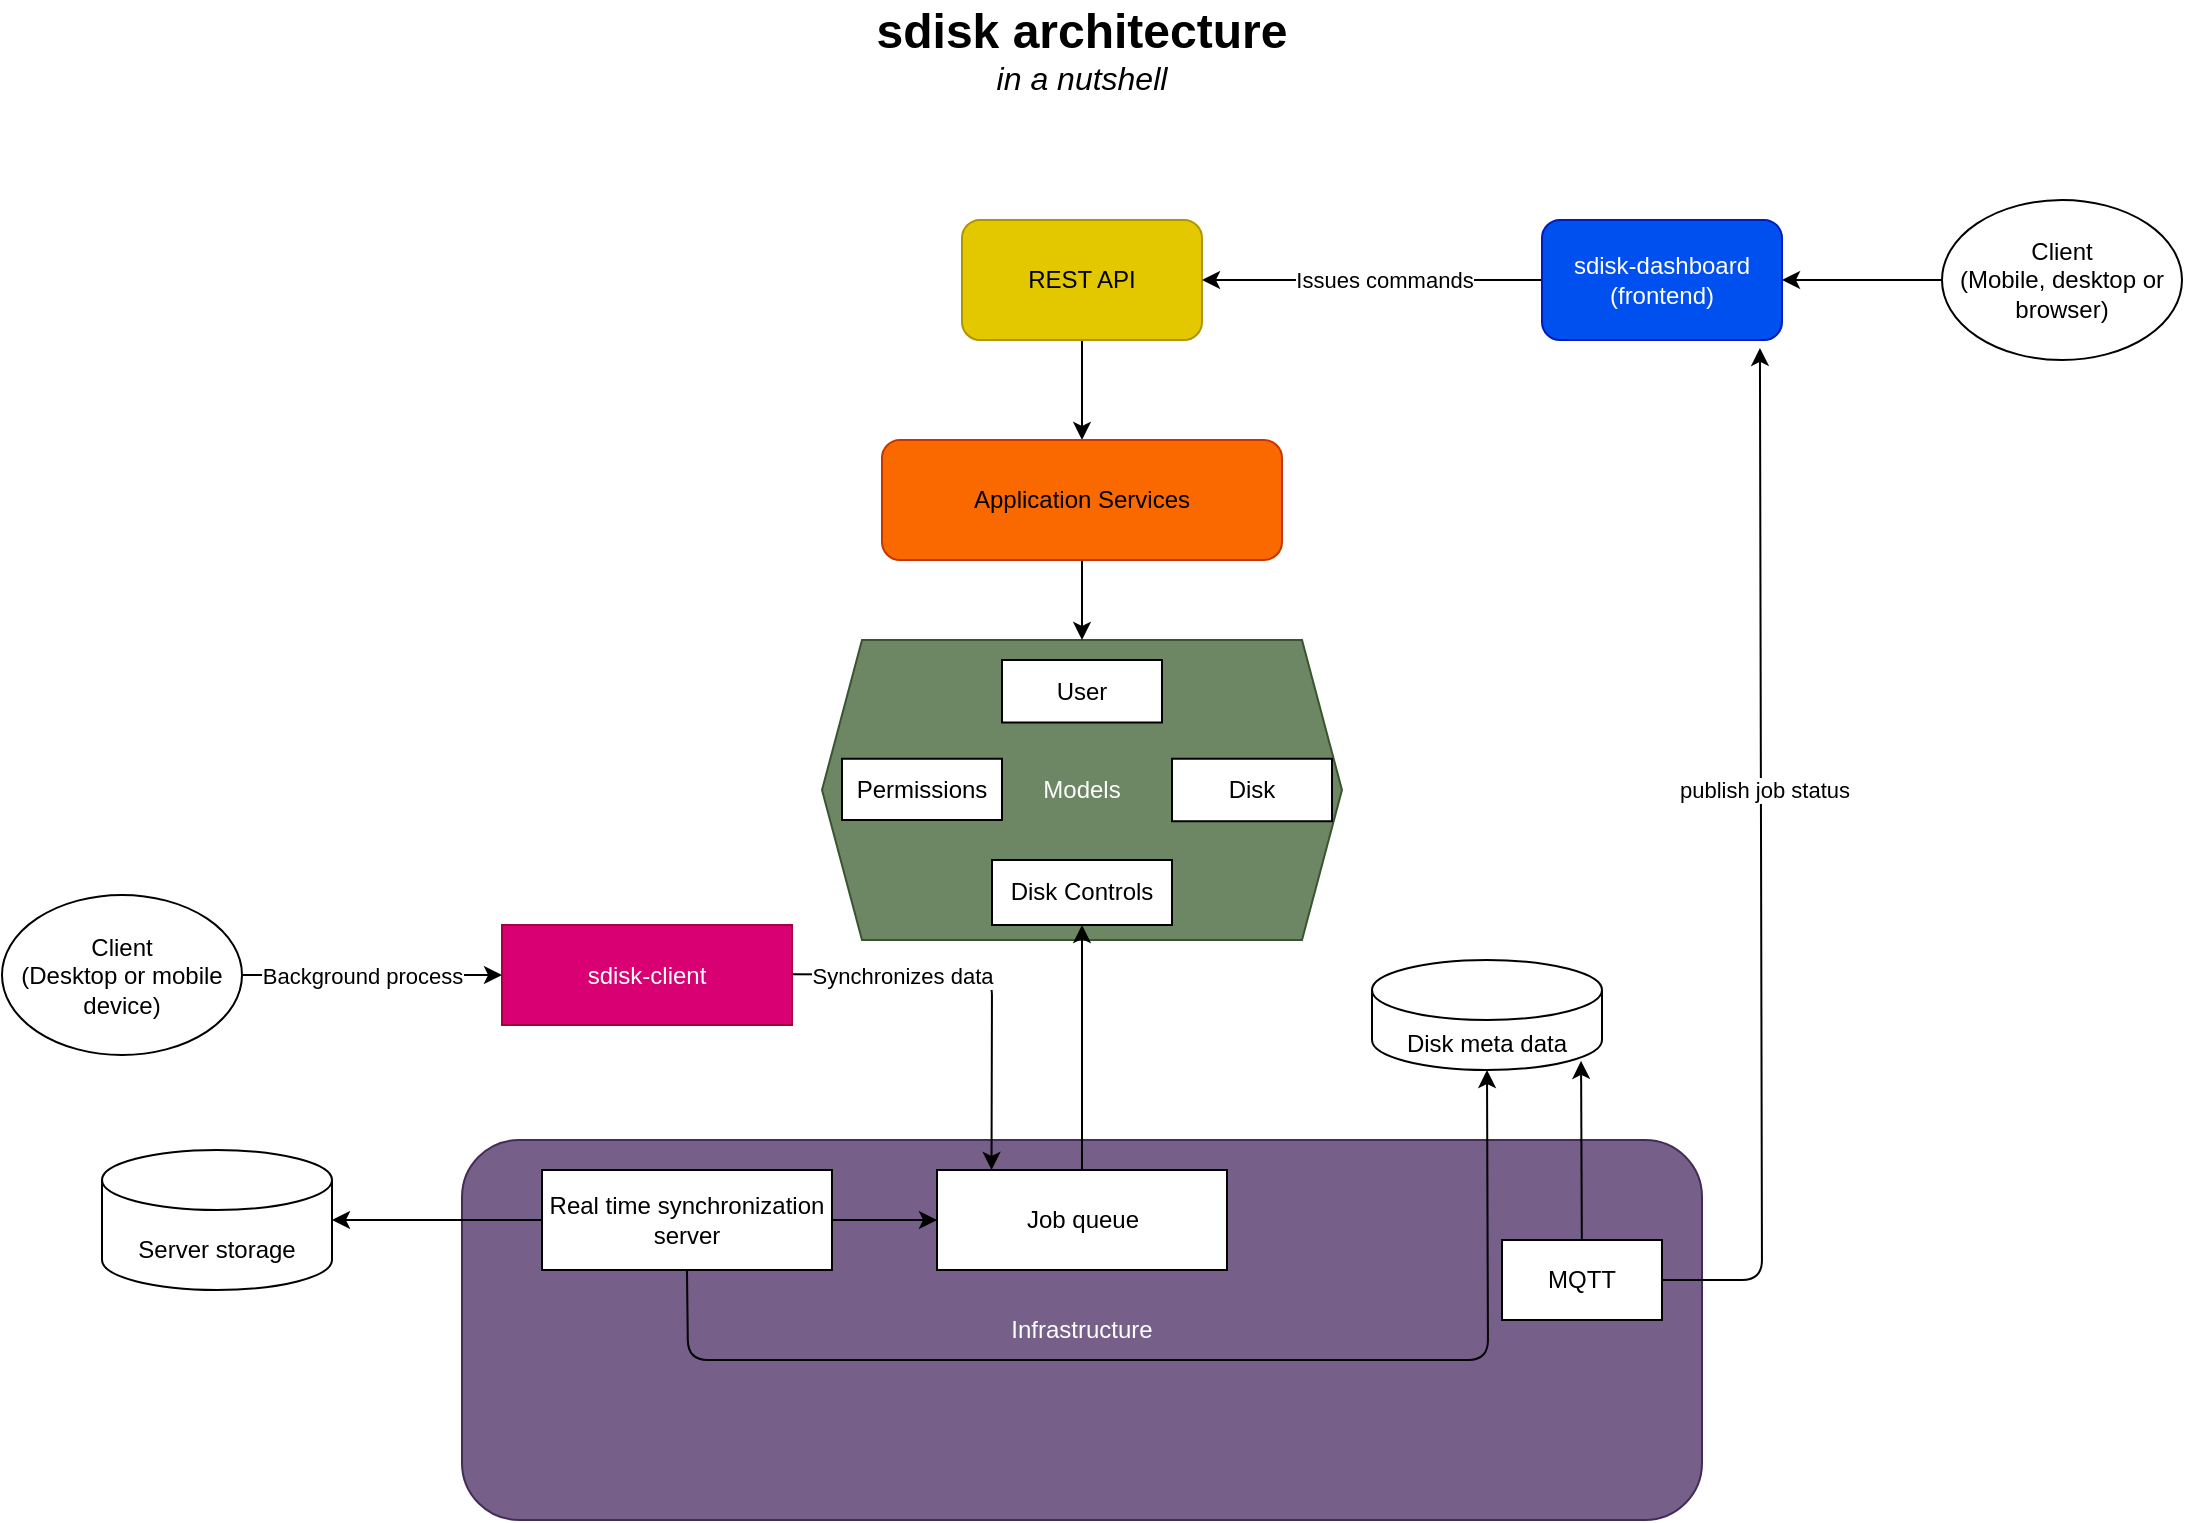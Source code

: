 <mxfile>
    <diagram id="x-1zOS60-aPn8_D1f6Lg" name="Page-1">
        <mxGraphModel dx="2936" dy="1767" grid="1" gridSize="10" guides="1" tooltips="1" connect="1" arrows="1" fold="1" page="1" pageScale="1" pageWidth="850" pageHeight="1100" math="0" shadow="0">
            <root>
                <mxCell id="0"/>
                <mxCell id="1" parent="0"/>
                <mxCell id="2" value="Models" style="shape=hexagon;perimeter=hexagonPerimeter2;whiteSpace=wrap;html=1;fixedSize=1;fillColor=#6d8764;fontColor=#ffffff;strokeColor=#3A5431;" parent="1" vertex="1">
                    <mxGeometry x="190" y="290" width="260" height="150" as="geometry"/>
                </mxCell>
                <mxCell id="6" style="edgeStyle=none;html=1;entryX=0.5;entryY=0;entryDx=0;entryDy=0;" parent="1" source="4" target="5" edge="1">
                    <mxGeometry relative="1" as="geometry"/>
                </mxCell>
                <mxCell id="4" value="REST API" style="rounded=1;whiteSpace=wrap;html=1;fillColor=#e3c800;fontColor=#000000;strokeColor=#B09500;" parent="1" vertex="1">
                    <mxGeometry x="260" y="80" width="120" height="60" as="geometry"/>
                </mxCell>
                <mxCell id="7" value="" style="edgeStyle=none;html=1;" parent="1" source="5" target="2" edge="1">
                    <mxGeometry relative="1" as="geometry"/>
                </mxCell>
                <mxCell id="5" value="Application Services" style="rounded=1;whiteSpace=wrap;html=1;fillColor=#fa6800;fontColor=#000000;strokeColor=#C73500;" parent="1" vertex="1">
                    <mxGeometry x="220" y="190" width="200" height="60" as="geometry"/>
                </mxCell>
                <mxCell id="8" value="Infrastructure" style="rounded=1;whiteSpace=wrap;html=1;fillColor=#76608a;fontColor=#ffffff;strokeColor=#432D57;" parent="1" vertex="1">
                    <mxGeometry x="10" y="540" width="620" height="190" as="geometry"/>
                </mxCell>
                <mxCell id="86" style="edgeStyle=none;html=1;fontSize=11;entryX=0.909;entryY=0.917;entryDx=0;entryDy=0;entryPerimeter=0;" parent="1" source="18" target="48" edge="1">
                    <mxGeometry relative="1" as="geometry">
                        <mxPoint x="570" y="500" as="targetPoint"/>
                    </mxGeometry>
                </mxCell>
                <mxCell id="89" style="edgeStyle=none;html=1;entryX=0.908;entryY=1.066;entryDx=0;entryDy=0;entryPerimeter=0;fontSize=11;" parent="1" source="18" target="59" edge="1">
                    <mxGeometry relative="1" as="geometry">
                        <Array as="points">
                            <mxPoint x="660" y="610"/>
                        </Array>
                    </mxGeometry>
                </mxCell>
                <mxCell id="90" value="publish job status" style="edgeLabel;html=1;align=center;verticalAlign=middle;resizable=0;points=[];fontSize=11;" parent="89" vertex="1" connectable="0">
                    <mxGeometry x="0.164" y="-2" relative="1" as="geometry">
                        <mxPoint x="-1" y="5" as="offset"/>
                    </mxGeometry>
                </mxCell>
                <mxCell id="18" value="MQTT" style="rounded=0;whiteSpace=wrap;html=1;" parent="1" vertex="1">
                    <mxGeometry x="530" y="590" width="80" height="40" as="geometry"/>
                </mxCell>
                <mxCell id="27" style="edgeStyle=none;html=1;entryX=0.5;entryY=1;entryDx=0;entryDy=0;" parent="1" source="19" target="26" edge="1">
                    <mxGeometry relative="1" as="geometry">
                        <Array as="points">
                            <mxPoint x="320" y="490"/>
                        </Array>
                    </mxGeometry>
                </mxCell>
                <mxCell id="19" value="Job queue" style="rounded=0;whiteSpace=wrap;html=1;" parent="1" vertex="1">
                    <mxGeometry x="247.5" y="555" width="145" height="50" as="geometry"/>
                </mxCell>
                <mxCell id="28" style="edgeStyle=none;html=1;exitX=1;exitY=0.5;exitDx=0;exitDy=0;entryX=0;entryY=0.5;entryDx=0;entryDy=0;" parent="1" source="22" target="19" edge="1">
                    <mxGeometry relative="1" as="geometry"/>
                </mxCell>
                <mxCell id="67" style="edgeStyle=none;html=1;entryX=1;entryY=0.5;entryDx=0;entryDy=0;entryPerimeter=0;fontSize=11;" parent="1" source="22" target="50" edge="1">
                    <mxGeometry relative="1" as="geometry"/>
                </mxCell>
                <mxCell id="68" style="edgeStyle=none;html=1;exitX=0.5;exitY=1;exitDx=0;exitDy=0;entryX=0.5;entryY=1;entryDx=0;entryDy=0;entryPerimeter=0;fontSize=11;" parent="1" source="22" target="48" edge="1">
                    <mxGeometry relative="1" as="geometry">
                        <Array as="points">
                            <mxPoint x="123" y="650"/>
                            <mxPoint x="523" y="650"/>
                        </Array>
                    </mxGeometry>
                </mxCell>
                <mxCell id="22" value="Real time synchronization server" style="rounded=0;whiteSpace=wrap;html=1;" parent="1" vertex="1">
                    <mxGeometry x="50" y="555" width="145" height="50" as="geometry"/>
                </mxCell>
                <mxCell id="26" value="Disk Controls" style="rounded=0;whiteSpace=wrap;html=1;" parent="1" vertex="1">
                    <mxGeometry x="275" y="400" width="90" height="32.5" as="geometry"/>
                </mxCell>
                <mxCell id="32" style="edgeStyle=none;html=1;entryX=1;entryY=0.5;entryDx=0;entryDy=0;" parent="1" source="29" target="59" edge="1">
                    <mxGeometry relative="1" as="geometry">
                        <mxPoint x="660" y="110" as="targetPoint"/>
                    </mxGeometry>
                </mxCell>
                <mxCell id="29" value="Client&lt;br&gt;(Mobile, desktop or browser)" style="ellipse;whiteSpace=wrap;html=1;" parent="1" vertex="1">
                    <mxGeometry x="750" y="70" width="120" height="80" as="geometry"/>
                </mxCell>
                <mxCell id="38" value="&lt;font style=&quot;&quot;&gt;&lt;b style=&quot;&quot;&gt;&lt;font style=&quot;font-size: 24px;&quot;&gt;sdisk architecture&lt;/font&gt;&lt;/b&gt;&lt;br&gt;&lt;i style=&quot;font-size: 16px;&quot;&gt;&lt;font style=&quot;font-size: 16px;&quot;&gt;in a nutshell&lt;/font&gt;&lt;/i&gt;&lt;br&gt;&lt;/font&gt;" style="text;html=1;strokeColor=none;fillColor=none;align=center;verticalAlign=middle;whiteSpace=wrap;rounded=0;" parent="1" vertex="1">
                    <mxGeometry x="175" y="-30" width="290" height="50" as="geometry"/>
                </mxCell>
                <mxCell id="41" value="Permissions" style="rounded=0;whiteSpace=wrap;html=1;" parent="1" vertex="1">
                    <mxGeometry x="200" y="349.38" width="80" height="30.62" as="geometry"/>
                </mxCell>
                <mxCell id="42" value="User" style="rounded=0;whiteSpace=wrap;html=1;" parent="1" vertex="1">
                    <mxGeometry x="280" y="300" width="80" height="31.25" as="geometry"/>
                </mxCell>
                <mxCell id="43" value="Disk" style="rounded=0;whiteSpace=wrap;html=1;" parent="1" vertex="1">
                    <mxGeometry x="365" y="349.37" width="80" height="31.25" as="geometry"/>
                </mxCell>
                <mxCell id="48" value="&lt;font style=&quot;font-size: 12px;&quot;&gt;Disk meta data&lt;/font&gt;" style="shape=cylinder3;whiteSpace=wrap;html=1;boundedLbl=1;backgroundOutline=1;size=15;fontSize=16;" parent="1" vertex="1">
                    <mxGeometry x="465" y="450" width="115" height="55" as="geometry"/>
                </mxCell>
                <mxCell id="50" value="&lt;span style=&quot;font-size: 12px;&quot;&gt;Server storage&lt;/span&gt;" style="shape=cylinder3;whiteSpace=wrap;html=1;boundedLbl=1;backgroundOutline=1;size=15;fontSize=16;" parent="1" vertex="1">
                    <mxGeometry x="-170" y="545" width="115" height="70" as="geometry"/>
                </mxCell>
                <mxCell id="79" style="edgeStyle=none;html=1;fontSize=11;entryX=0.188;entryY=0.008;entryDx=0;entryDy=0;exitX=1;exitY=0.5;exitDx=0;exitDy=0;entryPerimeter=0;" parent="1" edge="1">
                    <mxGeometry relative="1" as="geometry">
                        <mxPoint x="274.76" y="555.0" as="targetPoint"/>
                        <mxPoint x="175" y="457.1" as="sourcePoint"/>
                        <Array as="points">
                            <mxPoint x="275" y="457.6"/>
                        </Array>
                    </mxGeometry>
                </mxCell>
                <mxCell id="81" value="Synchronizes data" style="edgeLabel;html=1;align=center;verticalAlign=middle;resizable=0;points=[];fontSize=11;" parent="79" vertex="1" connectable="0">
                    <mxGeometry x="-0.162" y="2" relative="1" as="geometry">
                        <mxPoint x="-28" y="2" as="offset"/>
                    </mxGeometry>
                </mxCell>
                <mxCell id="87" style="edgeStyle=none;html=1;exitX=1;exitY=0.5;exitDx=0;exitDy=0;fontSize=11;" parent="1" source="52" edge="1">
                    <mxGeometry relative="1" as="geometry">
                        <mxPoint x="175.333" y="457.833" as="targetPoint"/>
                    </mxGeometry>
                </mxCell>
                <mxCell id="52" value="sdisk-client" style="rounded=0;whiteSpace=wrap;html=1;fillColor=#d80073;fontColor=#ffffff;strokeColor=#A50040;" parent="1" vertex="1">
                    <mxGeometry x="30" y="432.5" width="145" height="50" as="geometry"/>
                </mxCell>
                <mxCell id="77" style="edgeStyle=none;html=1;fontSize=11;entryX=0;entryY=0.5;entryDx=0;entryDy=0;exitX=1;exitY=0.5;exitDx=0;exitDy=0;" parent="1" source="53" target="52" edge="1">
                    <mxGeometry relative="1" as="geometry">
                        <mxPoint x="-120.004" y="432.498" as="sourcePoint"/>
                        <mxPoint x="20" y="460" as="targetPoint"/>
                    </mxGeometry>
                </mxCell>
                <mxCell id="78" value="Background process" style="edgeLabel;html=1;align=center;verticalAlign=middle;resizable=0;points=[];fontSize=11;" parent="77" vertex="1" connectable="0">
                    <mxGeometry x="-0.315" relative="1" as="geometry">
                        <mxPoint x="15" as="offset"/>
                    </mxGeometry>
                </mxCell>
                <mxCell id="53" value="Client&lt;br&gt;(Desktop or mobile device)" style="ellipse;whiteSpace=wrap;html=1;" parent="1" vertex="1">
                    <mxGeometry x="-220" y="417.5" width="120" height="80" as="geometry"/>
                </mxCell>
                <mxCell id="60" value="" style="edgeStyle=none;html=1;entryX=1;entryY=0.5;entryDx=0;entryDy=0;fontSize=25;" parent="1" source="59" target="4" edge="1">
                    <mxGeometry x="-0.2" y="-10" relative="1" as="geometry">
                        <mxPoint as="offset"/>
                    </mxGeometry>
                </mxCell>
                <mxCell id="62" value="Issues commands&lt;br&gt;" style="edgeLabel;html=1;align=center;verticalAlign=middle;resizable=0;points=[];fontSize=11;" parent="60" vertex="1" connectable="0">
                    <mxGeometry x="-0.064" y="1" relative="1" as="geometry">
                        <mxPoint y="-1" as="offset"/>
                    </mxGeometry>
                </mxCell>
                <mxCell id="59" value="sdisk-dashboard&lt;br&gt;(frontend)" style="rounded=1;whiteSpace=wrap;html=1;fillColor=#0050ef;strokeColor=#001DBC;fontColor=#ffffff;" parent="1" vertex="1">
                    <mxGeometry x="550" y="80" width="120" height="60" as="geometry"/>
                </mxCell>
            </root>
        </mxGraphModel>
    </diagram>
</mxfile>